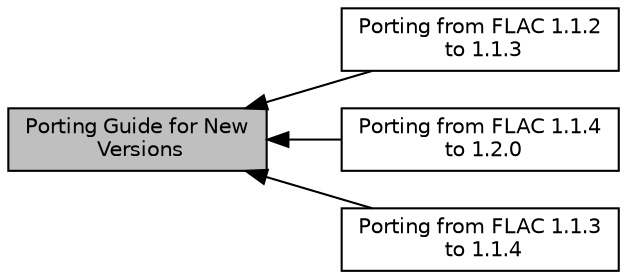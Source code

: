 digraph "Porting Guide for New Versions"
{
  edge [fontname="Helvetica",fontsize="10",labelfontname="Helvetica",labelfontsize="10"];
  node [fontname="Helvetica",fontsize="10",shape=box];
  rankdir=LR;
  Node2 [label="Porting from FLAC 1.1.2\l to 1.1.3",height=0.2,width=0.4,color="black", fillcolor="white", style="filled",URL="$d8/dbd/group__porting__1__1__2__to__1__1__3.html",tooltip="This module describes porting from FLAC 1.1.2 to FLAC 1.1.3."];
  Node4 [label="Porting from FLAC 1.1.4\l to 1.2.0",height=0.2,width=0.4,color="black", fillcolor="white", style="filled",URL="$df/df4/group__porting__1__1__4__to__1__2__0.html",tooltip="This module describes porting from FLAC 1.1.4 to FLAC 1.2.0."];
  Node1 [label="Porting Guide for New\l Versions",height=0.2,width=0.4,color="black", fillcolor="grey75", style="filled", fontcolor="black",tooltip=" "];
  Node3 [label="Porting from FLAC 1.1.3\l to 1.1.4",height=0.2,width=0.4,color="black", fillcolor="white", style="filled",URL="$dd/d2f/group__porting__1__1__3__to__1__1__4.html",tooltip="This module describes porting from FLAC 1.1.3 to FLAC 1.1.4."];
  Node1->Node2 [shape=plaintext, dir="back", style="solid"];
  Node1->Node3 [shape=plaintext, dir="back", style="solid"];
  Node1->Node4 [shape=plaintext, dir="back", style="solid"];
}
